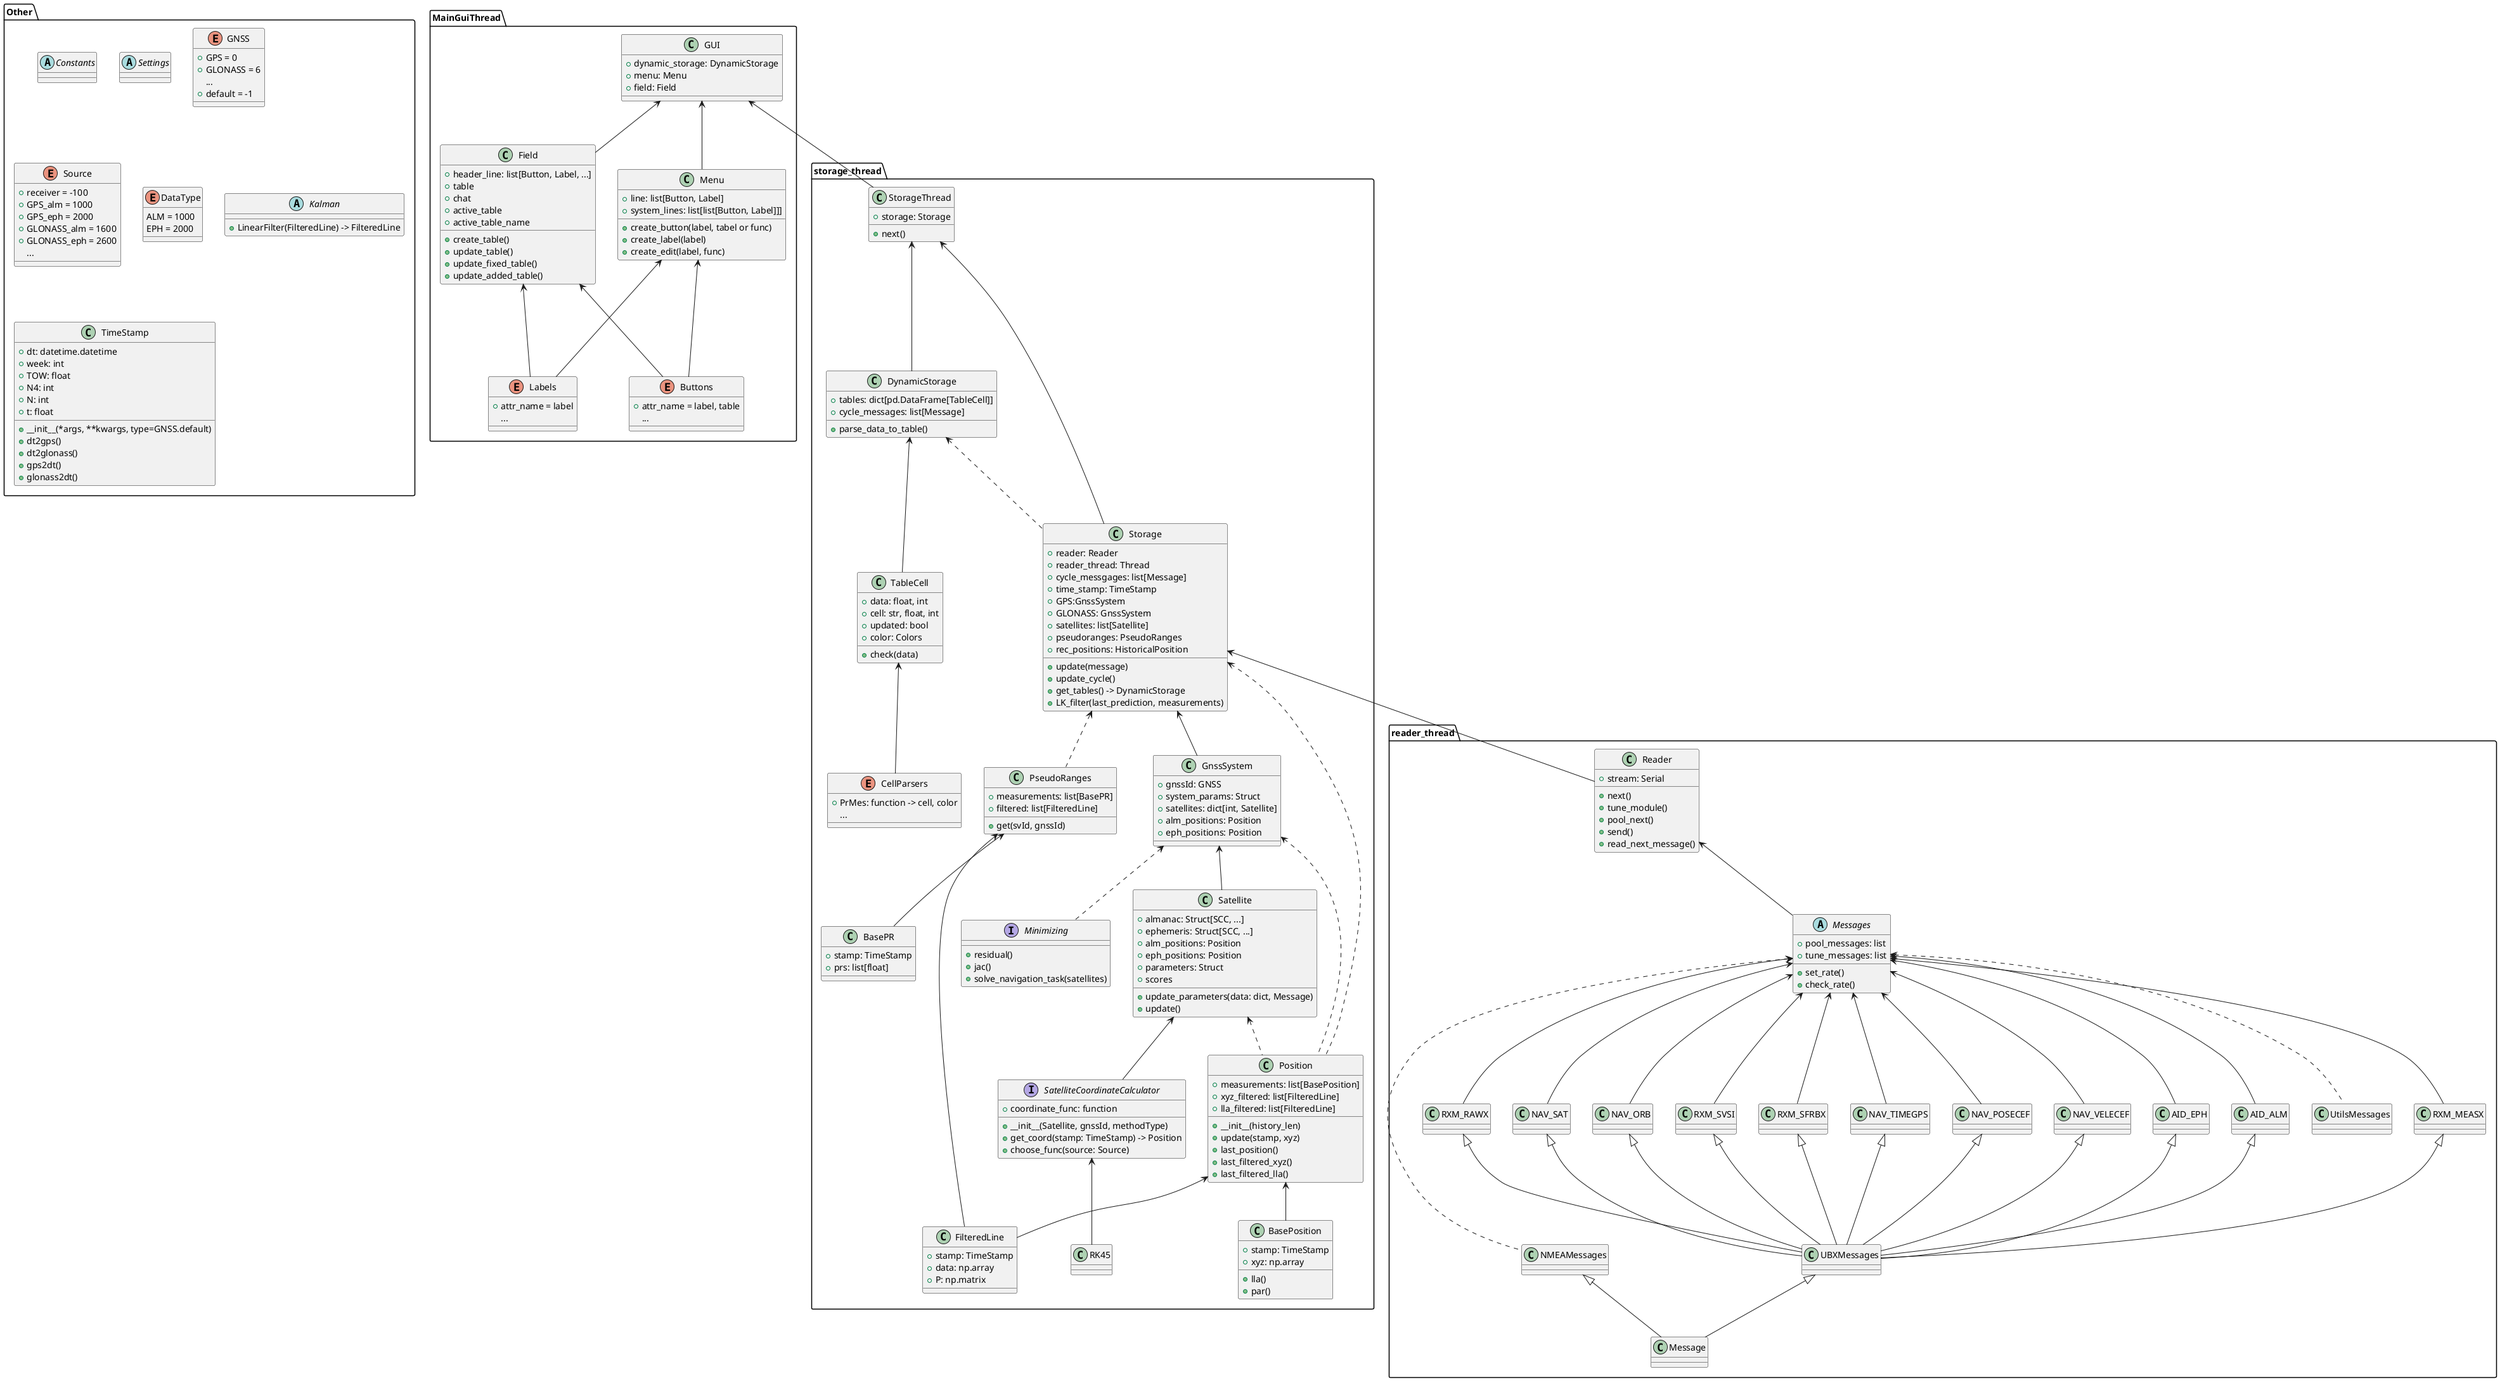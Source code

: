 @startuml
'https://plantuml.com/class-diagram

namespace MainGuiThread {
    class GUI {
        + dynamic_storage: DynamicStorage
        + menu: Menu
        + field: Field
    }

    class Field {
        + header_line: list[Button, Label, ...]
        + table
        + chat
        + active_table
        + active_table_name
        + create_table()
        + update_table()
        + update_fixed_table()
        + update_added_table()
    }

    class Menu {
        + line: list[Button, Label]
        + system_lines: list[list[Button, Label]]]
        + create_button(label, tabel or func)
        + create_label(label)
        + create_edit(label, func)
    }
    enum Buttons {
        + attr_name = label, table
        ...
    }
    enum Labels {
        + attr_name = label
        ...
    }
    GUI <-- Menu
    Menu <-- Buttons
    Menu <-- Labels

    GUI <-- Field
    Field <-- Buttons
    Field <-- Labels
}


namespace storage_thread{

    class Storage {
        + reader: Reader
        + reader_thread: Thread
        + cycle_messgages: list[Message]
        + time_stamp: TimeStamp
        + GPS:GnssSystem
        + GLONASS: GnssSystem
        + satellites: list[Satellite]
        + pseudoranges: PseudoRanges
        + rec_positions: HistoricalPosition
        + update(message)
        + update_cycle()
        + get_tables() -> DynamicStorage
'        + filtrator: Filtrator
        + LK_filter(last_prediction, measurements)
    }

    class PseudoRanges {
        + measurements: list[BasePR]
        + filtered: list[FilteredLine]
        + get(svId, gnssId)
    }
    class BasePR {
        + stamp: TimeStamp
        + prs: list[float]
    }

'    class Filtrator {
'        + positions: dict[Source, HistoricalPosition]
'        + LKF_filtered_xyz: dict[Source, HistoricalPosition]
'        + LKF_filtered_lla: dict[Source, HistoricalPosition]
'    }
'
'    class HistoricalFilteredPosition {
'        + history: list[FilteredPosition]
'        + update(stamp, data, P)
'        + last(
'    }
'
'    class FilteredPosition {
'        + stamp: TimeStamp
'        + data: np.array or np.matrix
'        + P: np.array or np.matrix
'    }
'
'    Filtrator <-- HistoricalFilteredPosition
'    HistoricalFilteredPosition <-- FilteredPosition

    class GnssSystem {
        + gnssId: GNSS
        + system_params: Struct
        + satellites: dict[int, Satellite]
        + alm_positions: Position
        + eph_positions: Position
    }

    class Satellite {
        + almanac: Struct[SCC, ...]
        + ephemeris: Struct[SCC, ...]
        + alm_positions: Position
        + eph_positions: Position
        + parameters: Struct
        + scores
        + update_parameters(data: dict, Message)
        + update()
    }

    class Position {
        + __init__(history_len)
        + measurements: list[BasePosition]
        + xyz_filtered: list[FilteredLine]
        + lla_filtered: list[FilteredLine]
        + update(stamp, xyz)
        + last_position()
        + last_filtered_xyz()
        + last_filtered_lla()
    }

    class FilteredLine {
        + stamp: TimeStamp
        + data: np.array
        + P: np.matrix
    }

    class BasePosition {
        + lla()
        + par()
        + stamp: TimeStamp
        + xyz: np.array
    }


    interface SatelliteCoordinateCalculator {
        + __init__(Satellite, gnssId, methodType)
        + coordinate_func: function
        + get_coord(stamp: TimeStamp) -> Position
        + choose_func(source: Source)
    }

    interface Minimizing{
        + residual()
        + jac()
        + solve_navigation_task(satellites)
    }

    class StorageThread {
        + storage: Storage
        + next()
    }

    class DynamicStorage {
        + tables: dict[pd.DataFrame[TableCell]]
        + cycle_messages: list[Message]
        + parse_data_to_table()
    }

    class TableCell {
        + data: float, int
        + cell: str, float, int
        + updated: bool
        + color: Colors
        + check(data)
    }


    enum CellParsers{
        + PrMes: function -> cell, color
        ...
    }


    TableCell <-- CellParsers

    Storage <-- GnssSystem
    Storage <.. Position
    GnssSystem <.. Position
    Position <-- BasePosition
    GnssSystem <-- Satellite
    GnssSystem <.. Minimizing
'    Storage <-- Filtrator
    Satellite <-- SatelliteCoordinateCalculator
    Satellite <.. Position
    SatelliteCoordinateCalculator <-- RK45
    Position <-- FilteredLine

    StorageThread <-- DynamicStorage
    DynamicStorage <.. Storage
    DynamicStorage <-- TableCell
    StorageThread <-- Storage
    GUI <-- StorageThread

    Storage <.. PseudoRanges
    PseudoRanges <-- BasePR
    PseudoRanges <-- FilteredLine

}



namespace reader_thread {
    class Reader {
        + stream: Serial
        + next()
        + tune_module()
        + pool_next()
        + send()
        + read_next_message()
    }

    Reader <-- Messages

    abstract Messages {
        + pool_messages: list
        + tune_messages: list
        + set_rate()
        + check_rate()
    }
'    Messages <.. UBXMessages
    Messages <.. NMEAMessages
    Messages <.. UtilsMessages
    UBXMessages <|-- Message
    NMEAMessages <|-- Message


    RXM_RAWX <|-- UBXMessages
    NAV_SAT <|-- UBXMessages
    NAV_ORB <|-- UBXMessages
    RXM_SVSI <|-- UBXMessages
    RXM_MEASX <|-- UBXMessages
    RXM_SFRBX <|-- UBXMessages
    NAV_TIMEGPS <|-- UBXMessages
    NAV_POSECEF <|-- UBXMessages
    NAV_VELECEF <|-- UBXMessages
    AID_EPH <|-- UBXMessages
    AID_ALM <|-- UBXMessages

    Messages <-- RXM_RAWX
    Messages <-- NAV_SAT
    Messages <-- NAV_ORB
    Messages <-- RXM_SVSI
    Messages <-- RXM_MEASX
    Messages <-- RXM_SFRBX
    Messages <-- NAV_TIMEGPS
    Messages <-- NAV_POSECEF
    Messages <-- NAV_VELECEF
    Messages <-- AID_EPH
    Messages <-- AID_ALM


}


Storage <-- Reader

namespace Other {
    abstract Constants {
    }
    abstract Settings {
    }

    enum GNSS {
        + GPS = 0
        + GLONASS = 6
        ...
        + default = -1
    }
    enum Source {
        + receiver = -100
        + GPS_alm = 1000
        + GPS_eph = 2000
        + GLONASS_alm = 1600
        + GLONASS_eph = 2600
        ...
    }

    enum DataType {
        ALM = 1000
        EPH = 2000
    }

    abstract Kalman {
        + LinearFilter(FilteredLine) -> FilteredLine
    }

    class TimeStamp {
        + dt: datetime.datetime
        + week: int
        + TOW: float
        + N4: int
        + N: int
        + t: float
        + __init__(*args, **kwargs, type=GNSS.default)
        + dt2gps()
        + dt2glonass()
        + gps2dt()
        + glonass2dt()
    }
}

@enduml